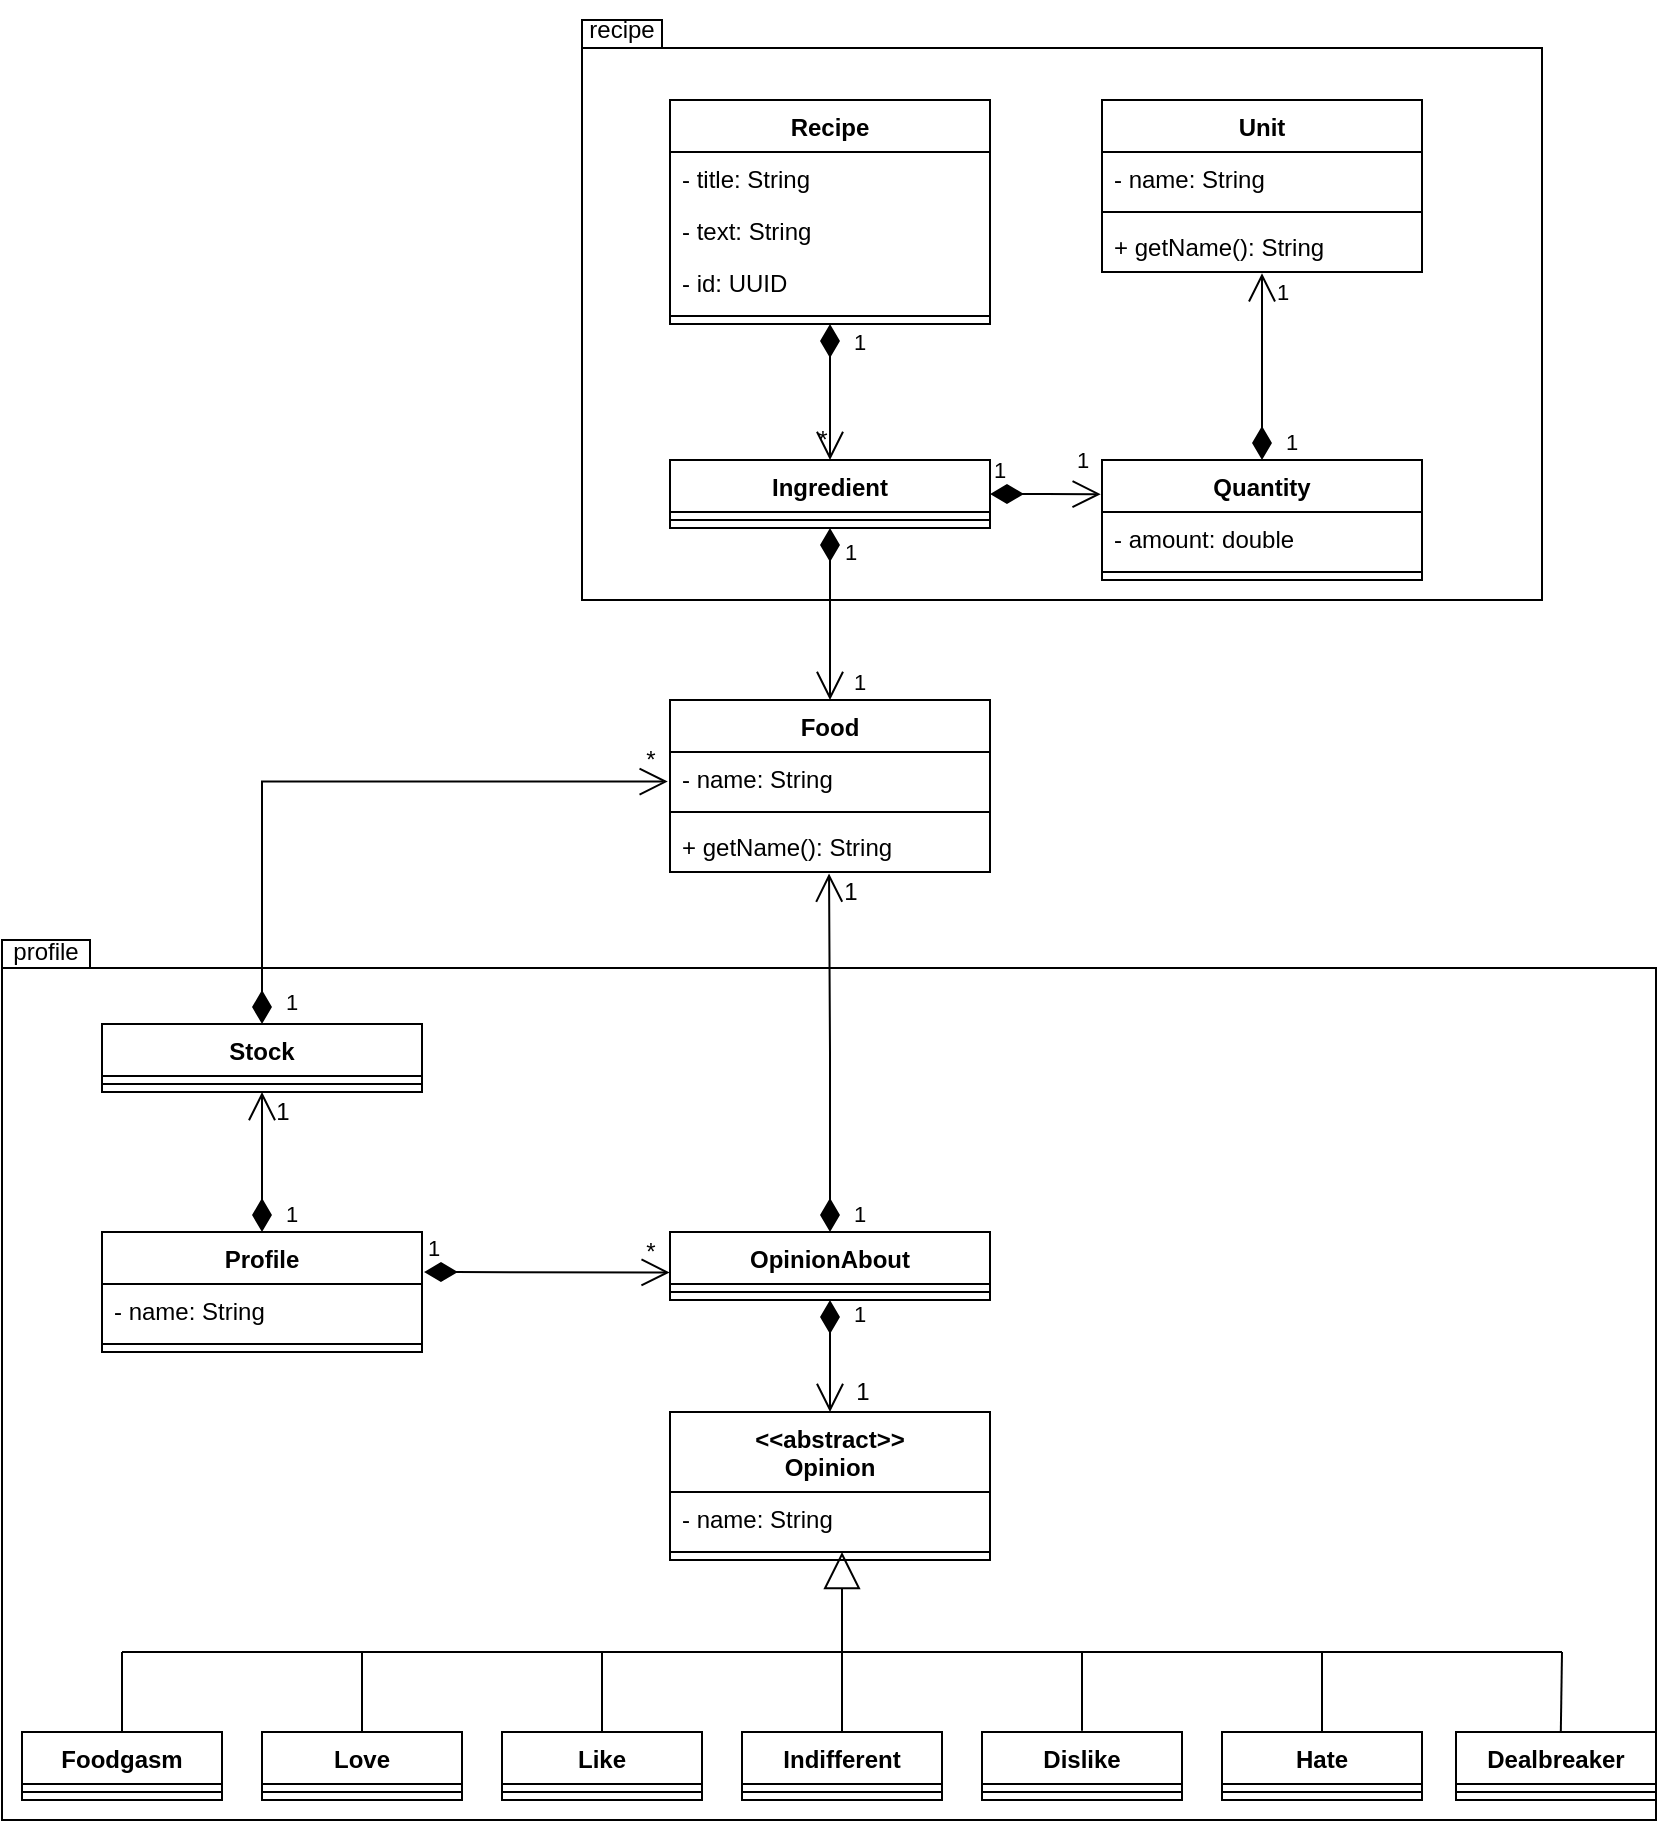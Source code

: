 <mxfile version="16.4.3"><diagram id="C5RBs43oDa-KdzZeNtuy" name="Page-1"><mxGraphModel dx="1896" dy="1040" grid="1" gridSize="10" guides="1" tooltips="1" connect="1" arrows="1" fold="1" page="1" pageScale="1" pageWidth="827" pageHeight="1169" math="0" shadow="0"><root><mxCell id="WIyWlLk6GJQsqaUBKTNV-0"/><mxCell id="WIyWlLk6GJQsqaUBKTNV-1" parent="WIyWlLk6GJQsqaUBKTNV-0"/><mxCell id="cm9ea0eVrDm9GArkrBfp-85" value="" style="shape=folder;fontStyle=1;spacingTop=10;tabWidth=40;tabHeight=14;tabPosition=left;html=1;" vertex="1" parent="WIyWlLk6GJQsqaUBKTNV-1"><mxGeometry y="510" width="827" height="440" as="geometry"/></mxCell><mxCell id="cm9ea0eVrDm9GArkrBfp-83" value="" style="shape=folder;fontStyle=1;spacingTop=10;tabWidth=40;tabHeight=14;tabPosition=left;html=1;" vertex="1" parent="WIyWlLk6GJQsqaUBKTNV-1"><mxGeometry x="290" y="50" width="480" height="290" as="geometry"/></mxCell><mxCell id="cm9ea0eVrDm9GArkrBfp-0" value="Food" style="swimlane;fontStyle=1;align=center;verticalAlign=top;childLayout=stackLayout;horizontal=1;startSize=26;horizontalStack=0;resizeParent=1;resizeParentMax=0;resizeLast=0;collapsible=1;marginBottom=0;" vertex="1" parent="WIyWlLk6GJQsqaUBKTNV-1"><mxGeometry x="334" y="390" width="160" height="86" as="geometry"/></mxCell><mxCell id="cm9ea0eVrDm9GArkrBfp-1" value="- name: String" style="text;strokeColor=none;fillColor=none;align=left;verticalAlign=top;spacingLeft=4;spacingRight=4;overflow=hidden;rotatable=0;points=[[0,0.5],[1,0.5]];portConstraint=eastwest;" vertex="1" parent="cm9ea0eVrDm9GArkrBfp-0"><mxGeometry y="26" width="160" height="26" as="geometry"/></mxCell><mxCell id="cm9ea0eVrDm9GArkrBfp-2" value="" style="line;strokeWidth=1;fillColor=none;align=left;verticalAlign=middle;spacingTop=-1;spacingLeft=3;spacingRight=3;rotatable=0;labelPosition=right;points=[];portConstraint=eastwest;" vertex="1" parent="cm9ea0eVrDm9GArkrBfp-0"><mxGeometry y="52" width="160" height="8" as="geometry"/></mxCell><mxCell id="cm9ea0eVrDm9GArkrBfp-3" value="+ getName(): String" style="text;strokeColor=none;fillColor=none;align=left;verticalAlign=top;spacingLeft=4;spacingRight=4;overflow=hidden;rotatable=0;points=[[0,0.5],[1,0.5]];portConstraint=eastwest;" vertex="1" parent="cm9ea0eVrDm9GArkrBfp-0"><mxGeometry y="60" width="160" height="26" as="geometry"/></mxCell><mxCell id="cm9ea0eVrDm9GArkrBfp-4" value="Ingredient" style="swimlane;fontStyle=1;align=center;verticalAlign=top;childLayout=stackLayout;horizontal=1;startSize=26;horizontalStack=0;resizeParent=1;resizeParentMax=0;resizeLast=0;collapsible=1;marginBottom=0;" vertex="1" parent="WIyWlLk6GJQsqaUBKTNV-1"><mxGeometry x="334" y="270" width="160" height="34" as="geometry"/></mxCell><mxCell id="cm9ea0eVrDm9GArkrBfp-6" value="" style="line;strokeWidth=1;fillColor=none;align=left;verticalAlign=middle;spacingTop=-1;spacingLeft=3;spacingRight=3;rotatable=0;labelPosition=right;points=[];portConstraint=eastwest;" vertex="1" parent="cm9ea0eVrDm9GArkrBfp-4"><mxGeometry y="26" width="160" height="8" as="geometry"/></mxCell><mxCell id="cm9ea0eVrDm9GArkrBfp-8" value="1" style="endArrow=open;html=1;endSize=12;startArrow=diamondThin;startSize=14;startFill=1;align=left;verticalAlign=bottom;rounded=0;exitX=0.5;exitY=1;exitDx=0;exitDy=0;entryX=0.5;entryY=0;entryDx=0;entryDy=0;edgeStyle=orthogonalEdgeStyle;" edge="1" parent="WIyWlLk6GJQsqaUBKTNV-1" source="cm9ea0eVrDm9GArkrBfp-4" target="cm9ea0eVrDm9GArkrBfp-0"><mxGeometry x="1" y="10" relative="1" as="geometry"><mxPoint x="40" y="380" as="sourcePoint"/><mxPoint x="200" y="380" as="targetPoint"/><Array as="points"/><mxPoint as="offset"/></mxGeometry></mxCell><mxCell id="cm9ea0eVrDm9GArkrBfp-9" value="1" style="edgeLabel;html=1;align=center;verticalAlign=middle;resizable=0;points=[];" vertex="1" connectable="0" parent="cm9ea0eVrDm9GArkrBfp-8"><mxGeometry x="-0.726" y="2" relative="1" as="geometry"><mxPoint x="8" as="offset"/></mxGeometry></mxCell><mxCell id="cm9ea0eVrDm9GArkrBfp-10" value="Quantity" style="swimlane;fontStyle=1;align=center;verticalAlign=top;childLayout=stackLayout;horizontal=1;startSize=26;horizontalStack=0;resizeParent=1;resizeParentMax=0;resizeLast=0;collapsible=1;marginBottom=0;" vertex="1" parent="WIyWlLk6GJQsqaUBKTNV-1"><mxGeometry x="550" y="270" width="160" height="60" as="geometry"/></mxCell><mxCell id="cm9ea0eVrDm9GArkrBfp-11" value="- amount: double" style="text;strokeColor=none;fillColor=none;align=left;verticalAlign=top;spacingLeft=4;spacingRight=4;overflow=hidden;rotatable=0;points=[[0,0.5],[1,0.5]];portConstraint=eastwest;" vertex="1" parent="cm9ea0eVrDm9GArkrBfp-10"><mxGeometry y="26" width="160" height="26" as="geometry"/></mxCell><mxCell id="cm9ea0eVrDm9GArkrBfp-12" value="" style="line;strokeWidth=1;fillColor=none;align=left;verticalAlign=middle;spacingTop=-1;spacingLeft=3;spacingRight=3;rotatable=0;labelPosition=right;points=[];portConstraint=eastwest;" vertex="1" parent="cm9ea0eVrDm9GArkrBfp-10"><mxGeometry y="52" width="160" height="8" as="geometry"/></mxCell><mxCell id="cm9ea0eVrDm9GArkrBfp-14" value="1" style="endArrow=open;html=1;endSize=12;startArrow=diamondThin;startSize=14;startFill=1;edgeStyle=orthogonalEdgeStyle;align=left;verticalAlign=bottom;rounded=0;exitX=1;exitY=0.5;exitDx=0;exitDy=0;entryX=-0.004;entryY=0.285;entryDx=0;entryDy=0;entryPerimeter=0;" edge="1" parent="WIyWlLk6GJQsqaUBKTNV-1" source="cm9ea0eVrDm9GArkrBfp-4" target="cm9ea0eVrDm9GArkrBfp-10"><mxGeometry x="-1" y="3" relative="1" as="geometry"><mxPoint x="420" y="200" as="sourcePoint"/><mxPoint x="530" y="287" as="targetPoint"/></mxGeometry></mxCell><mxCell id="cm9ea0eVrDm9GArkrBfp-21" value="1" style="edgeLabel;html=1;align=center;verticalAlign=middle;resizable=0;points=[];" vertex="1" connectable="0" parent="cm9ea0eVrDm9GArkrBfp-14"><mxGeometry x="0.723" y="1" relative="1" as="geometry"><mxPoint x="-2" y="-16" as="offset"/></mxGeometry></mxCell><mxCell id="cm9ea0eVrDm9GArkrBfp-15" value="Unit" style="swimlane;fontStyle=1;align=center;verticalAlign=top;childLayout=stackLayout;horizontal=1;startSize=26;horizontalStack=0;resizeParent=1;resizeParentMax=0;resizeLast=0;collapsible=1;marginBottom=0;" vertex="1" parent="WIyWlLk6GJQsqaUBKTNV-1"><mxGeometry x="550" y="90" width="160" height="86" as="geometry"/></mxCell><mxCell id="cm9ea0eVrDm9GArkrBfp-16" value="- name: String" style="text;strokeColor=none;fillColor=none;align=left;verticalAlign=top;spacingLeft=4;spacingRight=4;overflow=hidden;rotatable=0;points=[[0,0.5],[1,0.5]];portConstraint=eastwest;" vertex="1" parent="cm9ea0eVrDm9GArkrBfp-15"><mxGeometry y="26" width="160" height="26" as="geometry"/></mxCell><mxCell id="cm9ea0eVrDm9GArkrBfp-17" value="" style="line;strokeWidth=1;fillColor=none;align=left;verticalAlign=middle;spacingTop=-1;spacingLeft=3;spacingRight=3;rotatable=0;labelPosition=right;points=[];portConstraint=eastwest;" vertex="1" parent="cm9ea0eVrDm9GArkrBfp-15"><mxGeometry y="52" width="160" height="8" as="geometry"/></mxCell><mxCell id="cm9ea0eVrDm9GArkrBfp-18" value="+ getName(): String" style="text;strokeColor=none;fillColor=none;align=left;verticalAlign=top;spacingLeft=4;spacingRight=4;overflow=hidden;rotatable=0;points=[[0,0.5],[1,0.5]];portConstraint=eastwest;" vertex="1" parent="cm9ea0eVrDm9GArkrBfp-15"><mxGeometry y="60" width="160" height="26" as="geometry"/></mxCell><mxCell id="cm9ea0eVrDm9GArkrBfp-19" value="1" style="endArrow=open;html=1;endSize=12;startArrow=diamondThin;startSize=14;startFill=1;edgeStyle=orthogonalEdgeStyle;align=left;verticalAlign=bottom;rounded=0;exitX=0.5;exitY=0;exitDx=0;exitDy=0;entryX=0.5;entryY=1.023;entryDx=0;entryDy=0;entryPerimeter=0;" edge="1" parent="WIyWlLk6GJQsqaUBKTNV-1" source="cm9ea0eVrDm9GArkrBfp-10" target="cm9ea0eVrDm9GArkrBfp-18"><mxGeometry x="-1" y="-10" relative="1" as="geometry"><mxPoint x="230" y="200" as="sourcePoint"/><mxPoint x="630" y="210" as="targetPoint"/><mxPoint as="offset"/></mxGeometry></mxCell><mxCell id="cm9ea0eVrDm9GArkrBfp-20" value="1" style="edgeLabel;html=1;align=center;verticalAlign=middle;resizable=0;points=[];" vertex="1" connectable="0" parent="cm9ea0eVrDm9GArkrBfp-19"><mxGeometry x="0.811" y="-3" relative="1" as="geometry"><mxPoint x="7" as="offset"/></mxGeometry></mxCell><mxCell id="cm9ea0eVrDm9GArkrBfp-22" value="Recipe" style="swimlane;fontStyle=1;align=center;verticalAlign=top;childLayout=stackLayout;horizontal=1;startSize=26;horizontalStack=0;resizeParent=1;resizeParentMax=0;resizeLast=0;collapsible=1;marginBottom=0;" vertex="1" parent="WIyWlLk6GJQsqaUBKTNV-1"><mxGeometry x="334" y="90" width="160" height="112" as="geometry"/></mxCell><mxCell id="cm9ea0eVrDm9GArkrBfp-23" value="- title: String&#xA;" style="text;strokeColor=none;fillColor=none;align=left;verticalAlign=top;spacingLeft=4;spacingRight=4;overflow=hidden;rotatable=0;points=[[0,0.5],[1,0.5]];portConstraint=eastwest;" vertex="1" parent="cm9ea0eVrDm9GArkrBfp-22"><mxGeometry y="26" width="160" height="26" as="geometry"/></mxCell><mxCell id="cm9ea0eVrDm9GArkrBfp-25" value="- text: String" style="text;strokeColor=none;fillColor=none;align=left;verticalAlign=top;spacingLeft=4;spacingRight=4;overflow=hidden;rotatable=0;points=[[0,0.5],[1,0.5]];portConstraint=eastwest;" vertex="1" parent="cm9ea0eVrDm9GArkrBfp-22"><mxGeometry y="52" width="160" height="26" as="geometry"/></mxCell><mxCell id="cm9ea0eVrDm9GArkrBfp-27" value="- id: UUID" style="text;strokeColor=none;fillColor=none;align=left;verticalAlign=top;spacingLeft=4;spacingRight=4;overflow=hidden;rotatable=0;points=[[0,0.5],[1,0.5]];portConstraint=eastwest;" vertex="1" parent="cm9ea0eVrDm9GArkrBfp-22"><mxGeometry y="78" width="160" height="26" as="geometry"/></mxCell><mxCell id="cm9ea0eVrDm9GArkrBfp-24" value="" style="line;strokeWidth=1;fillColor=none;align=left;verticalAlign=middle;spacingTop=-1;spacingLeft=3;spacingRight=3;rotatable=0;labelPosition=right;points=[];portConstraint=eastwest;" vertex="1" parent="cm9ea0eVrDm9GArkrBfp-22"><mxGeometry y="104" width="160" height="8" as="geometry"/></mxCell><mxCell id="cm9ea0eVrDm9GArkrBfp-29" value="1" style="endArrow=open;html=1;endSize=12;startArrow=diamondThin;startSize=14;startFill=1;edgeStyle=orthogonalEdgeStyle;align=left;verticalAlign=bottom;rounded=0;entryX=0.5;entryY=0;entryDx=0;entryDy=0;exitX=0.5;exitY=1;exitDx=0;exitDy=0;" edge="1" parent="WIyWlLk6GJQsqaUBKTNV-1" source="cm9ea0eVrDm9GArkrBfp-22" target="cm9ea0eVrDm9GArkrBfp-4"><mxGeometry x="-0.471" y="10" relative="1" as="geometry"><mxPoint x="400" y="220" as="sourcePoint"/><mxPoint x="320" y="220" as="targetPoint"/><mxPoint as="offset"/></mxGeometry></mxCell><mxCell id="cm9ea0eVrDm9GArkrBfp-31" value="*" style="text;html=1;align=center;verticalAlign=middle;resizable=0;points=[];autosize=1;strokeColor=none;fillColor=none;" vertex="1" parent="WIyWlLk6GJQsqaUBKTNV-1"><mxGeometry x="400" y="250" width="20" height="20" as="geometry"/></mxCell><mxCell id="cm9ea0eVrDm9GArkrBfp-32" value="&lt;&lt;abstract&gt;&gt;&#xA;Opinion" style="swimlane;fontStyle=1;align=center;verticalAlign=top;childLayout=stackLayout;horizontal=1;startSize=40;horizontalStack=0;resizeParent=1;resizeParentMax=0;resizeLast=0;collapsible=1;marginBottom=0;" vertex="1" parent="WIyWlLk6GJQsqaUBKTNV-1"><mxGeometry x="334" y="746" width="160" height="74" as="geometry"/></mxCell><mxCell id="cm9ea0eVrDm9GArkrBfp-62" value="- name: String" style="text;strokeColor=none;fillColor=none;align=left;verticalAlign=top;spacingLeft=4;spacingRight=4;overflow=hidden;rotatable=0;points=[[0,0.5],[1,0.5]];portConstraint=eastwest;" vertex="1" parent="cm9ea0eVrDm9GArkrBfp-32"><mxGeometry y="40" width="160" height="26" as="geometry"/></mxCell><mxCell id="cm9ea0eVrDm9GArkrBfp-34" value="" style="line;strokeWidth=1;fillColor=none;align=left;verticalAlign=middle;spacingTop=-1;spacingLeft=3;spacingRight=3;rotatable=0;labelPosition=right;points=[];portConstraint=eastwest;" vertex="1" parent="cm9ea0eVrDm9GArkrBfp-32"><mxGeometry y="66" width="160" height="8" as="geometry"/></mxCell><mxCell id="cm9ea0eVrDm9GArkrBfp-36" value="Profile" style="swimlane;fontStyle=1;align=center;verticalAlign=top;childLayout=stackLayout;horizontal=1;startSize=26;horizontalStack=0;resizeParent=1;resizeParentMax=0;resizeLast=0;collapsible=1;marginBottom=0;" vertex="1" parent="WIyWlLk6GJQsqaUBKTNV-1"><mxGeometry x="50" y="656" width="160" height="60" as="geometry"/></mxCell><mxCell id="cm9ea0eVrDm9GArkrBfp-37" value="- name: String" style="text;strokeColor=none;fillColor=none;align=left;verticalAlign=top;spacingLeft=4;spacingRight=4;overflow=hidden;rotatable=0;points=[[0,0.5],[1,0.5]];portConstraint=eastwest;" vertex="1" parent="cm9ea0eVrDm9GArkrBfp-36"><mxGeometry y="26" width="160" height="26" as="geometry"/></mxCell><mxCell id="cm9ea0eVrDm9GArkrBfp-38" value="" style="line;strokeWidth=1;fillColor=none;align=left;verticalAlign=middle;spacingTop=-1;spacingLeft=3;spacingRight=3;rotatable=0;labelPosition=right;points=[];portConstraint=eastwest;" vertex="1" parent="cm9ea0eVrDm9GArkrBfp-36"><mxGeometry y="52" width="160" height="8" as="geometry"/></mxCell><mxCell id="cm9ea0eVrDm9GArkrBfp-40" value="OpinionAbout" style="swimlane;fontStyle=1;align=center;verticalAlign=top;childLayout=stackLayout;horizontal=1;startSize=26;horizontalStack=0;resizeParent=1;resizeParentMax=0;resizeLast=0;collapsible=1;marginBottom=0;" vertex="1" parent="WIyWlLk6GJQsqaUBKTNV-1"><mxGeometry x="334" y="656" width="160" height="34" as="geometry"/></mxCell><mxCell id="cm9ea0eVrDm9GArkrBfp-42" value="" style="line;strokeWidth=1;fillColor=none;align=left;verticalAlign=middle;spacingTop=-1;spacingLeft=3;spacingRight=3;rotatable=0;labelPosition=right;points=[];portConstraint=eastwest;" vertex="1" parent="cm9ea0eVrDm9GArkrBfp-40"><mxGeometry y="26" width="160" height="8" as="geometry"/></mxCell><mxCell id="cm9ea0eVrDm9GArkrBfp-43" value="1" style="endArrow=open;html=1;endSize=12;startArrow=diamondThin;startSize=14;startFill=1;edgeStyle=orthogonalEdgeStyle;align=left;verticalAlign=bottom;rounded=0;entryX=-0.001;entryY=0.596;entryDx=0;entryDy=0;entryPerimeter=0;" edge="1" parent="WIyWlLk6GJQsqaUBKTNV-1" target="cm9ea0eVrDm9GArkrBfp-40"><mxGeometry x="-1" y="3" relative="1" as="geometry"><mxPoint x="211" y="676" as="sourcePoint"/><mxPoint x="310" y="676" as="targetPoint"/><Array as="points"><mxPoint x="211" y="676"/><mxPoint x="300" y="676"/></Array></mxGeometry></mxCell><mxCell id="cm9ea0eVrDm9GArkrBfp-44" value="*" style="text;html=1;align=center;verticalAlign=middle;resizable=0;points=[];autosize=1;strokeColor=none;fillColor=none;" vertex="1" parent="WIyWlLk6GJQsqaUBKTNV-1"><mxGeometry x="314" y="656" width="20" height="20" as="geometry"/></mxCell><mxCell id="cm9ea0eVrDm9GArkrBfp-45" value="1" style="endArrow=open;html=1;endSize=12;startArrow=diamondThin;startSize=14;startFill=1;edgeStyle=orthogonalEdgeStyle;align=left;verticalAlign=bottom;rounded=0;exitX=0.5;exitY=0;exitDx=0;exitDy=0;entryX=0.497;entryY=1.031;entryDx=0;entryDy=0;entryPerimeter=0;" edge="1" parent="WIyWlLk6GJQsqaUBKTNV-1" source="cm9ea0eVrDm9GArkrBfp-40" target="cm9ea0eVrDm9GArkrBfp-3"><mxGeometry x="-1" y="-10" relative="1" as="geometry"><mxPoint x="560" y="510" as="sourcePoint"/><mxPoint x="720" y="510" as="targetPoint"/><mxPoint as="offset"/></mxGeometry></mxCell><mxCell id="cm9ea0eVrDm9GArkrBfp-46" value="1" style="text;html=1;align=center;verticalAlign=middle;resizable=0;points=[];autosize=1;strokeColor=none;fillColor=none;" vertex="1" parent="WIyWlLk6GJQsqaUBKTNV-1"><mxGeometry x="414" y="476" width="20" height="20" as="geometry"/></mxCell><mxCell id="cm9ea0eVrDm9GArkrBfp-47" value="1" style="endArrow=open;html=1;endSize=12;startArrow=diamondThin;startSize=14;startFill=1;edgeStyle=orthogonalEdgeStyle;align=left;verticalAlign=bottom;rounded=0;exitX=0.5;exitY=1;exitDx=0;exitDy=0;entryX=0.5;entryY=0;entryDx=0;entryDy=0;" edge="1" parent="WIyWlLk6GJQsqaUBKTNV-1" source="cm9ea0eVrDm9GArkrBfp-40" target="cm9ea0eVrDm9GArkrBfp-32"><mxGeometry x="-0.429" y="10" relative="1" as="geometry"><mxPoint x="520" y="706" as="sourcePoint"/><mxPoint x="680" y="706" as="targetPoint"/><mxPoint as="offset"/></mxGeometry></mxCell><mxCell id="cm9ea0eVrDm9GArkrBfp-48" value="1" style="text;html=1;align=center;verticalAlign=middle;resizable=0;points=[];autosize=1;strokeColor=none;fillColor=none;" vertex="1" parent="WIyWlLk6GJQsqaUBKTNV-1"><mxGeometry x="420" y="726" width="20" height="20" as="geometry"/></mxCell><mxCell id="cm9ea0eVrDm9GArkrBfp-49" value="Stock" style="swimlane;fontStyle=1;align=center;verticalAlign=top;childLayout=stackLayout;horizontal=1;startSize=26;horizontalStack=0;resizeParent=1;resizeParentMax=0;resizeLast=0;collapsible=1;marginBottom=0;" vertex="1" parent="WIyWlLk6GJQsqaUBKTNV-1"><mxGeometry x="50" y="552" width="160" height="34" as="geometry"/></mxCell><mxCell id="cm9ea0eVrDm9GArkrBfp-51" value="" style="line;strokeWidth=1;fillColor=none;align=left;verticalAlign=middle;spacingTop=-1;spacingLeft=3;spacingRight=3;rotatable=0;labelPosition=right;points=[];portConstraint=eastwest;" vertex="1" parent="cm9ea0eVrDm9GArkrBfp-49"><mxGeometry y="26" width="160" height="8" as="geometry"/></mxCell><mxCell id="cm9ea0eVrDm9GArkrBfp-53" value="1" style="endArrow=open;html=1;endSize=12;startArrow=diamondThin;startSize=14;startFill=1;edgeStyle=orthogonalEdgeStyle;align=left;verticalAlign=bottom;rounded=0;exitX=0.5;exitY=0;exitDx=0;exitDy=0;entryX=0.5;entryY=1;entryDx=0;entryDy=0;" edge="1" parent="WIyWlLk6GJQsqaUBKTNV-1" source="cm9ea0eVrDm9GArkrBfp-36" target="cm9ea0eVrDm9GArkrBfp-49"><mxGeometry x="-1" y="-10" relative="1" as="geometry"><mxPoint x="90" y="510" as="sourcePoint"/><mxPoint x="250" y="510" as="targetPoint"/><mxPoint as="offset"/></mxGeometry></mxCell><mxCell id="cm9ea0eVrDm9GArkrBfp-54" value="1" style="text;html=1;align=center;verticalAlign=middle;resizable=0;points=[];autosize=1;strokeColor=none;fillColor=none;" vertex="1" parent="WIyWlLk6GJQsqaUBKTNV-1"><mxGeometry x="130" y="586" width="20" height="20" as="geometry"/></mxCell><mxCell id="cm9ea0eVrDm9GArkrBfp-55" value="1" style="endArrow=open;html=1;endSize=12;startArrow=diamondThin;startSize=14;startFill=1;edgeStyle=orthogonalEdgeStyle;align=left;verticalAlign=bottom;rounded=0;entryX=-0.007;entryY=0.569;entryDx=0;entryDy=0;entryPerimeter=0;exitX=0.5;exitY=0;exitDx=0;exitDy=0;" edge="1" parent="WIyWlLk6GJQsqaUBKTNV-1" source="cm9ea0eVrDm9GArkrBfp-49" target="cm9ea0eVrDm9GArkrBfp-1"><mxGeometry x="-0.988" y="-10" relative="1" as="geometry"><mxPoint x="210" y="430" as="sourcePoint"/><mxPoint x="320" y="430" as="targetPoint"/><mxPoint as="offset"/></mxGeometry></mxCell><mxCell id="cm9ea0eVrDm9GArkrBfp-56" value="*" style="text;html=1;align=center;verticalAlign=middle;resizable=0;points=[];autosize=1;strokeColor=none;fillColor=none;" vertex="1" parent="WIyWlLk6GJQsqaUBKTNV-1"><mxGeometry x="314" y="410" width="20" height="20" as="geometry"/></mxCell><mxCell id="cm9ea0eVrDm9GArkrBfp-57" value="Foodgasm" style="swimlane;fontStyle=1;align=center;verticalAlign=top;childLayout=stackLayout;horizontal=1;startSize=26;horizontalStack=0;resizeParent=1;resizeParentMax=0;resizeLast=0;collapsible=1;marginBottom=0;" vertex="1" parent="WIyWlLk6GJQsqaUBKTNV-1"><mxGeometry x="10" y="906" width="100" height="34" as="geometry"/></mxCell><mxCell id="cm9ea0eVrDm9GArkrBfp-59" value="" style="line;strokeWidth=1;fillColor=none;align=left;verticalAlign=middle;spacingTop=-1;spacingLeft=3;spacingRight=3;rotatable=0;labelPosition=right;points=[];portConstraint=eastwest;" vertex="1" parent="cm9ea0eVrDm9GArkrBfp-57"><mxGeometry y="26" width="100" height="8" as="geometry"/></mxCell><mxCell id="cm9ea0eVrDm9GArkrBfp-63" value="Indifferent" style="swimlane;fontStyle=1;align=center;verticalAlign=top;childLayout=stackLayout;horizontal=1;startSize=26;horizontalStack=0;resizeParent=1;resizeParentMax=0;resizeLast=0;collapsible=1;marginBottom=0;" vertex="1" parent="WIyWlLk6GJQsqaUBKTNV-1"><mxGeometry x="370" y="906" width="100" height="34" as="geometry"/></mxCell><mxCell id="cm9ea0eVrDm9GArkrBfp-64" value="" style="line;strokeWidth=1;fillColor=none;align=left;verticalAlign=middle;spacingTop=-1;spacingLeft=3;spacingRight=3;rotatable=0;labelPosition=right;points=[];portConstraint=eastwest;" vertex="1" parent="cm9ea0eVrDm9GArkrBfp-63"><mxGeometry y="26" width="100" height="8" as="geometry"/></mxCell><mxCell id="cm9ea0eVrDm9GArkrBfp-65" value="Like" style="swimlane;fontStyle=1;align=center;verticalAlign=top;childLayout=stackLayout;horizontal=1;startSize=26;horizontalStack=0;resizeParent=1;resizeParentMax=0;resizeLast=0;collapsible=1;marginBottom=0;" vertex="1" parent="WIyWlLk6GJQsqaUBKTNV-1"><mxGeometry x="250" y="906" width="100" height="34" as="geometry"/></mxCell><mxCell id="cm9ea0eVrDm9GArkrBfp-66" value="" style="line;strokeWidth=1;fillColor=none;align=left;verticalAlign=middle;spacingTop=-1;spacingLeft=3;spacingRight=3;rotatable=0;labelPosition=right;points=[];portConstraint=eastwest;" vertex="1" parent="cm9ea0eVrDm9GArkrBfp-65"><mxGeometry y="26" width="100" height="8" as="geometry"/></mxCell><mxCell id="cm9ea0eVrDm9GArkrBfp-67" value="Love" style="swimlane;fontStyle=1;align=center;verticalAlign=top;childLayout=stackLayout;horizontal=1;startSize=26;horizontalStack=0;resizeParent=1;resizeParentMax=0;resizeLast=0;collapsible=1;marginBottom=0;" vertex="1" parent="WIyWlLk6GJQsqaUBKTNV-1"><mxGeometry x="130" y="906" width="100" height="34" as="geometry"/></mxCell><mxCell id="cm9ea0eVrDm9GArkrBfp-68" value="" style="line;strokeWidth=1;fillColor=none;align=left;verticalAlign=middle;spacingTop=-1;spacingLeft=3;spacingRight=3;rotatable=0;labelPosition=right;points=[];portConstraint=eastwest;" vertex="1" parent="cm9ea0eVrDm9GArkrBfp-67"><mxGeometry y="26" width="100" height="8" as="geometry"/></mxCell><mxCell id="cm9ea0eVrDm9GArkrBfp-69" value="Dislike" style="swimlane;fontStyle=1;align=center;verticalAlign=top;childLayout=stackLayout;horizontal=1;startSize=26;horizontalStack=0;resizeParent=1;resizeParentMax=0;resizeLast=0;collapsible=1;marginBottom=0;" vertex="1" parent="WIyWlLk6GJQsqaUBKTNV-1"><mxGeometry x="490" y="906" width="100" height="34" as="geometry"/></mxCell><mxCell id="cm9ea0eVrDm9GArkrBfp-70" value="" style="line;strokeWidth=1;fillColor=none;align=left;verticalAlign=middle;spacingTop=-1;spacingLeft=3;spacingRight=3;rotatable=0;labelPosition=right;points=[];portConstraint=eastwest;" vertex="1" parent="cm9ea0eVrDm9GArkrBfp-69"><mxGeometry y="26" width="100" height="8" as="geometry"/></mxCell><mxCell id="cm9ea0eVrDm9GArkrBfp-71" value="Dealbreaker" style="swimlane;fontStyle=1;align=center;verticalAlign=top;childLayout=stackLayout;horizontal=1;startSize=26;horizontalStack=0;resizeParent=1;resizeParentMax=0;resizeLast=0;collapsible=1;marginBottom=0;" vertex="1" parent="WIyWlLk6GJQsqaUBKTNV-1"><mxGeometry x="727" y="906" width="100" height="34" as="geometry"/></mxCell><mxCell id="cm9ea0eVrDm9GArkrBfp-72" value="" style="line;strokeWidth=1;fillColor=none;align=left;verticalAlign=middle;spacingTop=-1;spacingLeft=3;spacingRight=3;rotatable=0;labelPosition=right;points=[];portConstraint=eastwest;" vertex="1" parent="cm9ea0eVrDm9GArkrBfp-71"><mxGeometry y="26" width="100" height="8" as="geometry"/></mxCell><mxCell id="cm9ea0eVrDm9GArkrBfp-73" value="Hate" style="swimlane;fontStyle=1;align=center;verticalAlign=top;childLayout=stackLayout;horizontal=1;startSize=26;horizontalStack=0;resizeParent=1;resizeParentMax=0;resizeLast=0;collapsible=1;marginBottom=0;" vertex="1" parent="WIyWlLk6GJQsqaUBKTNV-1"><mxGeometry x="610" y="906" width="100" height="34" as="geometry"/></mxCell><mxCell id="cm9ea0eVrDm9GArkrBfp-74" value="" style="line;strokeWidth=1;fillColor=none;align=left;verticalAlign=middle;spacingTop=-1;spacingLeft=3;spacingRight=3;rotatable=0;labelPosition=right;points=[];portConstraint=eastwest;" vertex="1" parent="cm9ea0eVrDm9GArkrBfp-73"><mxGeometry y="26" width="100" height="8" as="geometry"/></mxCell><mxCell id="cm9ea0eVrDm9GArkrBfp-75" value="" style="endArrow=block;endSize=16;endFill=0;html=1;rounded=0;exitX=0.5;exitY=0;exitDx=0;exitDy=0;" edge="1" parent="WIyWlLk6GJQsqaUBKTNV-1" source="cm9ea0eVrDm9GArkrBfp-63"><mxGeometry width="160" relative="1" as="geometry"><mxPoint x="100" y="826" as="sourcePoint"/><mxPoint x="420" y="816" as="targetPoint"/></mxGeometry></mxCell><mxCell id="cm9ea0eVrDm9GArkrBfp-76" value="" style="endArrow=none;html=1;rounded=0;" edge="1" parent="WIyWlLk6GJQsqaUBKTNV-1"><mxGeometry width="50" height="50" relative="1" as="geometry"><mxPoint x="60" y="866" as="sourcePoint"/><mxPoint x="780" y="866" as="targetPoint"/></mxGeometry></mxCell><mxCell id="cm9ea0eVrDm9GArkrBfp-77" value="" style="endArrow=none;html=1;rounded=0;exitX=0.5;exitY=0;exitDx=0;exitDy=0;" edge="1" parent="WIyWlLk6GJQsqaUBKTNV-1" source="cm9ea0eVrDm9GArkrBfp-57"><mxGeometry width="50" height="50" relative="1" as="geometry"><mxPoint x="50" y="886" as="sourcePoint"/><mxPoint x="60" y="866" as="targetPoint"/></mxGeometry></mxCell><mxCell id="cm9ea0eVrDm9GArkrBfp-78" value="" style="endArrow=none;html=1;rounded=0;exitX=0.5;exitY=0;exitDx=0;exitDy=0;" edge="1" parent="WIyWlLk6GJQsqaUBKTNV-1" source="cm9ea0eVrDm9GArkrBfp-67"><mxGeometry width="50" height="50" relative="1" as="geometry"><mxPoint x="140" y="856" as="sourcePoint"/><mxPoint x="180" y="866" as="targetPoint"/></mxGeometry></mxCell><mxCell id="cm9ea0eVrDm9GArkrBfp-79" value="" style="endArrow=none;html=1;rounded=0;exitX=0.5;exitY=0;exitDx=0;exitDy=0;" edge="1" parent="WIyWlLk6GJQsqaUBKTNV-1" source="cm9ea0eVrDm9GArkrBfp-65"><mxGeometry width="50" height="50" relative="1" as="geometry"><mxPoint x="280" y="916" as="sourcePoint"/><mxPoint x="300" y="866" as="targetPoint"/></mxGeometry></mxCell><mxCell id="cm9ea0eVrDm9GArkrBfp-80" value="" style="endArrow=none;html=1;rounded=0;exitX=0.5;exitY=-0.018;exitDx=0;exitDy=0;exitPerimeter=0;" edge="1" parent="WIyWlLk6GJQsqaUBKTNV-1" source="cm9ea0eVrDm9GArkrBfp-69"><mxGeometry width="50" height="50" relative="1" as="geometry"><mxPoint x="510" y="916" as="sourcePoint"/><mxPoint x="540" y="866" as="targetPoint"/></mxGeometry></mxCell><mxCell id="cm9ea0eVrDm9GArkrBfp-81" value="" style="endArrow=none;html=1;rounded=0;" edge="1" parent="WIyWlLk6GJQsqaUBKTNV-1"><mxGeometry width="50" height="50" relative="1" as="geometry"><mxPoint x="660" y="906" as="sourcePoint"/><mxPoint x="660" y="866" as="targetPoint"/></mxGeometry></mxCell><mxCell id="cm9ea0eVrDm9GArkrBfp-82" value="" style="endArrow=none;html=1;rounded=0;exitX=0.524;exitY=0.009;exitDx=0;exitDy=0;exitPerimeter=0;" edge="1" parent="WIyWlLk6GJQsqaUBKTNV-1" source="cm9ea0eVrDm9GArkrBfp-71"><mxGeometry width="50" height="50" relative="1" as="geometry"><mxPoint x="740" y="916" as="sourcePoint"/><mxPoint x="780" y="866" as="targetPoint"/></mxGeometry></mxCell><mxCell id="cm9ea0eVrDm9GArkrBfp-84" value="recipe" style="text;html=1;strokeColor=none;fillColor=none;align=center;verticalAlign=middle;whiteSpace=wrap;rounded=0;" vertex="1" parent="WIyWlLk6GJQsqaUBKTNV-1"><mxGeometry x="280" y="40" width="60" height="30" as="geometry"/></mxCell><mxCell id="cm9ea0eVrDm9GArkrBfp-87" value="profile" style="text;html=1;strokeColor=none;fillColor=none;align=center;verticalAlign=middle;whiteSpace=wrap;rounded=0;" vertex="1" parent="WIyWlLk6GJQsqaUBKTNV-1"><mxGeometry x="2" y="508" width="40" height="16" as="geometry"/></mxCell></root></mxGraphModel></diagram></mxfile>